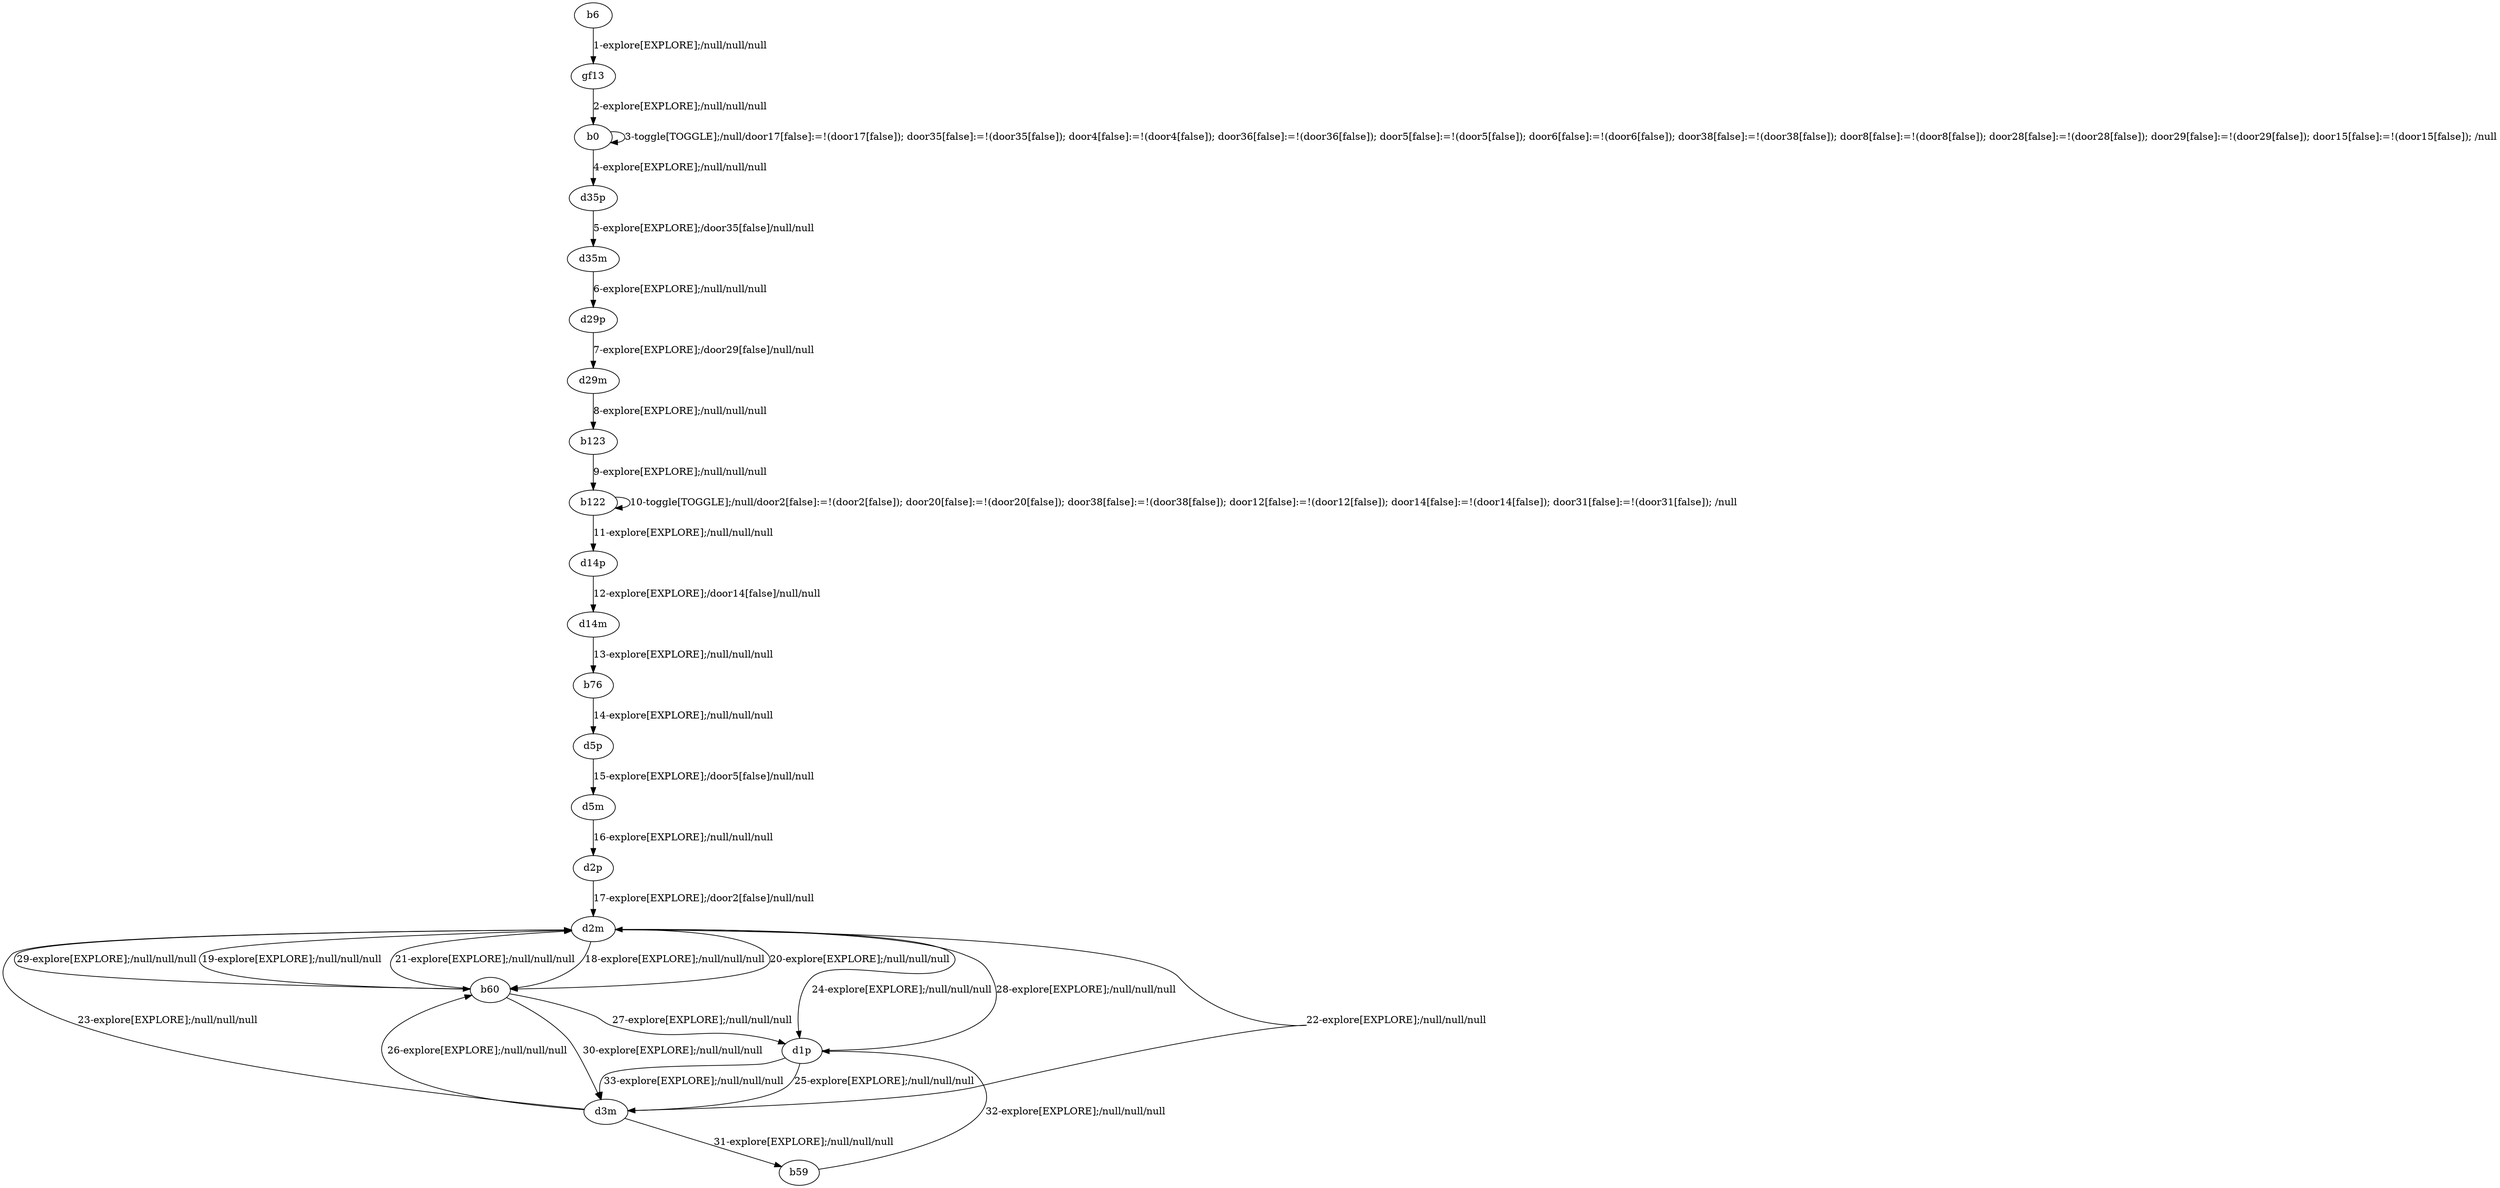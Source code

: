 # Total number of goals covered by this test: 3
# d1p --> d2m
# b60 --> d2m
# d3m --> b60

digraph g {
"b6" -> "gf13" [label = "1-explore[EXPLORE];/null/null/null"];
"gf13" -> "b0" [label = "2-explore[EXPLORE];/null/null/null"];
"b0" -> "b0" [label = "3-toggle[TOGGLE];/null/door17[false]:=!(door17[false]); door35[false]:=!(door35[false]); door4[false]:=!(door4[false]); door36[false]:=!(door36[false]); door5[false]:=!(door5[false]); door6[false]:=!(door6[false]); door38[false]:=!(door38[false]); door8[false]:=!(door8[false]); door28[false]:=!(door28[false]); door29[false]:=!(door29[false]); door15[false]:=!(door15[false]); /null"];
"b0" -> "d35p" [label = "4-explore[EXPLORE];/null/null/null"];
"d35p" -> "d35m" [label = "5-explore[EXPLORE];/door35[false]/null/null"];
"d35m" -> "d29p" [label = "6-explore[EXPLORE];/null/null/null"];
"d29p" -> "d29m" [label = "7-explore[EXPLORE];/door29[false]/null/null"];
"d29m" -> "b123" [label = "8-explore[EXPLORE];/null/null/null"];
"b123" -> "b122" [label = "9-explore[EXPLORE];/null/null/null"];
"b122" -> "b122" [label = "10-toggle[TOGGLE];/null/door2[false]:=!(door2[false]); door20[false]:=!(door20[false]); door38[false]:=!(door38[false]); door12[false]:=!(door12[false]); door14[false]:=!(door14[false]); door31[false]:=!(door31[false]); /null"];
"b122" -> "d14p" [label = "11-explore[EXPLORE];/null/null/null"];
"d14p" -> "d14m" [label = "12-explore[EXPLORE];/door14[false]/null/null"];
"d14m" -> "b76" [label = "13-explore[EXPLORE];/null/null/null"];
"b76" -> "d5p" [label = "14-explore[EXPLORE];/null/null/null"];
"d5p" -> "d5m" [label = "15-explore[EXPLORE];/door5[false]/null/null"];
"d5m" -> "d2p" [label = "16-explore[EXPLORE];/null/null/null"];
"d2p" -> "d2m" [label = "17-explore[EXPLORE];/door2[false]/null/null"];
"d2m" -> "b60" [label = "18-explore[EXPLORE];/null/null/null"];
"b60" -> "d2m" [label = "19-explore[EXPLORE];/null/null/null"];
"d2m" -> "b60" [label = "20-explore[EXPLORE];/null/null/null"];
"b60" -> "d2m" [label = "21-explore[EXPLORE];/null/null/null"];
"d2m" -> "d3m" [label = "22-explore[EXPLORE];/null/null/null"];
"d3m" -> "d2m" [label = "23-explore[EXPLORE];/null/null/null"];
"d2m" -> "d1p" [label = "24-explore[EXPLORE];/null/null/null"];
"d1p" -> "d3m" [label = "25-explore[EXPLORE];/null/null/null"];
"d3m" -> "b60" [label = "26-explore[EXPLORE];/null/null/null"];
"b60" -> "d1p" [label = "27-explore[EXPLORE];/null/null/null"];
"d1p" -> "d2m" [label = "28-explore[EXPLORE];/null/null/null"];
"d2m" -> "b60" [label = "29-explore[EXPLORE];/null/null/null"];
"b60" -> "d3m" [label = "30-explore[EXPLORE];/null/null/null"];
"d3m" -> "b59" [label = "31-explore[EXPLORE];/null/null/null"];
"b59" -> "d1p" [label = "32-explore[EXPLORE];/null/null/null"];
"d1p" -> "d3m" [label = "33-explore[EXPLORE];/null/null/null"];
}